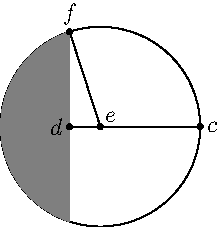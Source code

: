 size(4cm);

real phi = 49;
real delta = 15;
pair e = (0, 0);
pair c = (Cos(phi), 0);
real x = Sin(phi)*Tan(delta);
real y = sqrt(Cos(phi)^2 - x^2);
pair d = (-x, 0);
pair f = (-x, y);
pair g = (-x, -y);

draw(scale(Cos(phi)) * unitcircle);
fill(f -- g .. -c .. cycle, grey);
dot(c^^d^^e^^f);
draw(d--e--c);
draw(e--f);

label("$c$", c, E);
label("$d$", d, W);
label("$e$", e, NE);
label("$f$", f, N);

